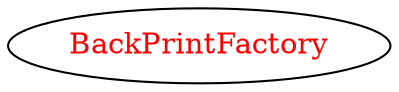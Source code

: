 digraph dependencyGraph {
 concentrate=true;
 ranksep="2.0";
 rankdir="LR"; 
 splines="ortho";
"BackPrintFactory" [fontcolor="red"];
}